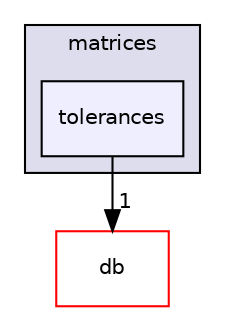 digraph "src/OpenFOAM/matrices/tolerances" {
  bgcolor=transparent;
  compound=true
  node [ fontsize="10", fontname="Helvetica"];
  edge [ labelfontsize="10", labelfontname="Helvetica"];
  subgraph clusterdir_b07477ab37bc0cd7eb28fb569c691c21 {
    graph [ bgcolor="#ddddee", pencolor="black", label="matrices" fontname="Helvetica", fontsize="10", URL="dir_b07477ab37bc0cd7eb28fb569c691c21.html"]
  dir_adb6d451bdfb9f9760aeb76275bea0f2 [shape=box, label="tolerances", style="filled", fillcolor="#eeeeff", pencolor="black", URL="dir_adb6d451bdfb9f9760aeb76275bea0f2.html"];
  }
  dir_63c634f7a7cfd679ac26c67fb30fc32f [shape=box label="db" color="red" URL="dir_63c634f7a7cfd679ac26c67fb30fc32f.html"];
  dir_adb6d451bdfb9f9760aeb76275bea0f2->dir_63c634f7a7cfd679ac26c67fb30fc32f [headlabel="1", labeldistance=1.5 headhref="dir_002250_001983.html"];
}
